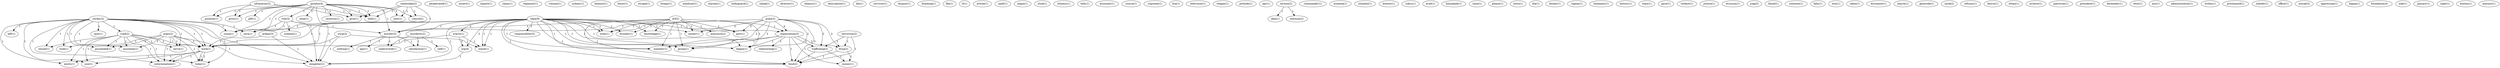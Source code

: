 digraph G {
  ultimatum [ label="ultimatum(2)" ];
  give [ label="give(1)" ];
  gives [ label="gives(1)" ];
  position [ label="position(1)" ];
  title [ label="title(1)" ];
  perpetrated [ label="perpetrated(1)" ];
  assert [ label="assert(1)" ];
  import [ label="import(1)" ];
  gunduz [ label="gunduz(1)" ];
  role [ label="role(3)" ];
  zuma [ label="zuma(1)" ];
  sera [ label="sera(1)" ];
  gift [ label="gift(1)" ];
  shop [ label="shop(1)" ];
  bow [ label="bow(1)" ];
  murder [ label="murder(5)" ];
  consul [ label="consul(2)" ];
  slaughter [ label="slaughter(2)" ];
  receives [ label="receives(1)" ];
  claim [ label="claim(1)" ];
  arf [ label="arf(2)" ];
  massacre [ label="massacre(2)" ];
  founder [ label="founder(1)" ];
  knowledge [ label="knowledge(1)" ];
  part [ label="part(1)" ];
  career [ label="career(1)" ];
  organization [ label="organization(3)" ];
  member [ label="member(1)" ];
  stole [ label="stole(1)" ];
  group [ label="group(1)" ];
  began [ label="began(1)" ];
  fund [ label="fund(2)" ];
  regiment [ label="regiment(1)" ];
  volume [ label="volume(1)" ];
  sydney [ label="sydney(1)" ];
  leninist [ label="leninist(1)" ];
  boost [ label="boost(1)" ];
  escape [ label="escape(1)" ];
  brings [ label="brings(1)" ];
  manhunt [ label="manhunt(1)" ];
  scheme [ label="scheme(1)" ];
  marine [ label="marine(1)" ];
  bodyguard [ label="bodyguard(1)" ];
  sahak [ label="sahak(1)" ];
  serdar [ label="serdar(2)" ];
  road [ label="road(2)" ];
  work [ label="work(1)" ];
  exists [ label="exists(1)" ];
  left [ label="left(1)" ];
  closed [ label="closed(1)" ];
  spot [ label="spot(1)" ];
  soul [ label="soul(1)" ];
  took [ label="took(1)" ];
  work [ label="work(1)" ];
  proceeded [ label="proceeded(1)" ];
  today [ label="today(1)" ];
  mountain [ label="mountain(1)" ];
  serve [ label="serve(1)" ];
  extermination [ label="extermination(1)" ];
  cambridge [ label="cambridge(2)" ];
  director [ label="director(1)" ];
  ohanus [ label="ohanus(1)" ];
  description [ label="description(1)" ];
  die [ label="die(1)" ];
  survives [ label="survives(1)" ];
  disgust [ label="disgust(1)" ];
  sdpa [ label="sdpa(1)" ];
  urartu [ label="urartu(1)" ];
  responsibility [ label="responsibility(2)" ];
  org [ label="org(4)" ];
  stand [ label="stand(1)" ];
  bombing [ label="bombing(1)" ];
  murderer [ label="murderer(2)" ];
  self [ label="self(1)" ];
  underworld [ label="underworld(1)" ];
  satisfaction [ label="satisfaction(1)" ];
  file [ label="file(1)" ];
  tl [ label="tl(1)" ];
  article [ label="article(1)" ];
  spell [ label="spell(1)" ];
  engin [ label="engin(1)" ];
  stick [ label="stick(1)" ];
  witness [ label="witness(1)" ];
  tells [ label="tells(1)" ];
  assistant [ label="assistant(1)" ];
  source [ label="source(1)" ];
  supreme [ label="supreme(1)" ];
  lira [ label="lira(1)" ];
  television [ label="television(1)" ];
  uucp [ label="uucp(3)" ];
  reagan [ label="reagan(1)" ];
  prelude [ label="prelude(1)" ];
  apr [ label="apr(1)" ];
  section [ label="section(2)" ];
  idea [ label="idea(1)" ];
  mention [ label="mention(2)" ];
  commander [ label="commander(1)" ];
  armenia [ label="armenia(1)" ];
  terrorism [ label="terrorism(2)" ];
  trafficking [ label="trafficking(2)" ];
  drug [ label="drug(2)" ];
  istanbul [ label="istanbul(1)" ];
  drawer [ label="drawer(1)" ];
  asala [ label="asala(3)" ];
  sukru [ label="sukru(1)" ];
  avail [ label="avail(1)" ];
  hasankale [ label="hasankale(1)" ];
  raise [ label="raise(1)" ];
  please [ label="please(1)" ];
  town [ label="town(1)" ];
  hla [ label="hla(1)" ];
  benler [ label="benler(1)" ];
  vagina [ label="vagina(1)" ];
  humanity [ label="humanity(1)" ];
  argic [ label="argic(2)" ];
  history [ label="history(1)" ];
  stain [ label="stain(1)" ];
  ego [ label="ego(1)" ];
  nothing [ label="nothing(1)" ];
  gave [ label="gave(1)" ];
  turkiye [ label="turkiye(1)" ];
  justice [ label="justice(1)" ];
  erzurum [ label="erzurum(1)" ];
  arikan [ label="arikan(3)" ];
  jcag [ label="jcag(2)" ];
  blood [ label="blood(1)" ];
  continue [ label="continue(1)" ];
  falls [ label="falls(1)" ];
  won [ label="won(1)" ];
  cabin [ label="cabin(1)" ];
  document [ label="document(1)" ];
  gunduz [ label="gunduz(4)" ];
  money [ label="money(1)" ];
  relationship [ label="relationship(1)" ];
  sdpa [ label="sdpa(9)" ];
  march [ label="march(1)" ];
  genocide [ label="genocide(1)" ];
  sarik [ label="sarik(2)" ];
  refuses [ label="refuses(1)" ];
  beirut [ label="beirut(1)" ];
  orhan [ label="orhan(1)" ];
  archive [ label="archive(1)" ];
  spectrum [ label="spectrum(1)" ];
  president [ label="president(1)" ];
  december [ label="december(1)" ];
  west [ label="west(1)" ];
  eye [ label="eye(1)" ];
  administration [ label="administration(1)" ];
  writes [ label="writes(1)" ];
  proclaimed [ label="proclaimed(1)" ];
  nobody [ label="nobody(1)" ];
  office [ label="office(1)" ];
  ariyak [ label="ariyak(3)" ];
  appressian [ label="appressian(1)" ];
  hagop [ label="hagop(1)" ];
  foundation [ label="foundation(4)" ];
  side [ label="side(1)" ];
  january [ label="january(1)" ];
  sight [ label="sight(1)" ];
  boston [ label="boston(1)" ];
  marxist [ label="marxist(1)" ];
  ultimatum -> give [ label="1" ];
  ultimatum -> gives [ label="1" ];
  ultimatum -> position [ label="1" ];
  ultimatum -> title [ label="1" ];
  gunduz -> role [ label="1" ];
  gunduz -> zuma [ label="1" ];
  gunduz -> sera [ label="1" ];
  gunduz -> gift [ label="1" ];
  gunduz -> shop [ label="1" ];
  gunduz -> bow [ label="1" ];
  gunduz -> give [ label="1" ];
  gunduz -> murder [ label="1" ];
  gunduz -> gives [ label="1" ];
  gunduz -> consul [ label="1" ];
  gunduz -> slaughter [ label="1" ];
  gunduz -> receives [ label="1" ];
  gunduz -> position [ label="1" ];
  gunduz -> title [ label="1" ];
  arf -> massacre [ label="1" ];
  arf -> founder [ label="1" ];
  arf -> knowledge [ label="1" ];
  arf -> murder [ label="1" ];
  arf -> part [ label="1" ];
  arf -> career [ label="1" ];
  arf -> organization [ label="1" ];
  arf -> member [ label="1" ];
  arf -> stole [ label="1" ];
  arf -> group [ label="1" ];
  arf -> began [ label="1" ];
  arf -> fund [ label="1" ];
  role -> scheme [ label="1" ];
  role -> zuma [ label="1" ];
  role -> sera [ label="1" ];
  role -> murder [ label="1" ];
  role -> slaughter [ label="1" ];
  serdar -> road [ label="1" ];
  serdar -> work [ label="1" ];
  serdar -> zuma [ label="1" ];
  serdar -> exists [ label="1" ];
  serdar -> sera [ label="1" ];
  serdar -> left [ label="1" ];
  serdar -> closed [ label="1" ];
  serdar -> spot [ label="1" ];
  serdar -> soul [ label="1" ];
  serdar -> took [ label="1" ];
  serdar -> slaughter [ label="1" ];
  serdar -> work [ label="1" ];
  serdar -> proceeded [ label="1" ];
  serdar -> today [ label="1" ];
  serdar -> mountain [ label="1" ];
  serdar -> serve [ label="1" ];
  serdar -> extermination [ label="1" ];
  cambridge -> bow [ label="1" ];
  cambridge -> give [ label="1" ];
  cambridge -> murder [ label="1" ];
  cambridge -> consul [ label="1" ];
  cambridge -> title [ label="1" ];
  road -> work [ label="1" ];
  road -> exists [ label="1" ];
  road -> closed [ label="1" ];
  road -> soul [ label="1" ];
  road -> work [ label="1" ];
  road -> proceeded [ label="1" ];
  road -> today [ label="1" ];
  road -> mountain [ label="1" ];
  road -> serve [ label="1" ];
  road -> extermination [ label="1" ];
  sdpa -> work [ label="1" ];
  sdpa -> zuma [ label="1" ];
  sdpa -> founder [ label="1" ];
  sdpa -> sera [ label="1" ];
  sdpa -> urartu [ label="2" ];
  sdpa -> knowledge [ label="1" ];
  sdpa -> responsibility [ label="1" ];
  sdpa -> murder [ label="1" ];
  sdpa -> org [ label="2" ];
  sdpa -> part [ label="1" ];
  sdpa -> slaughter [ label="1" ];
  sdpa -> work [ label="1" ];
  sdpa -> career [ label="1" ];
  sdpa -> organization [ label="1" ];
  sdpa -> member [ label="1" ];
  sdpa -> stand [ label="1" ];
  sdpa -> stole [ label="1" ];
  sdpa -> group [ label="1" ];
  sdpa -> began [ label="1" ];
  sdpa -> fund [ label="1" ];
  murderer -> self [ label="1" ];
  murderer -> underworld [ label="1" ];
  murderer -> satisfaction [ label="1" ];
  work -> exists [ label="1" ];
  work -> soul [ label="1" ];
  work -> today [ label="1" ];
  work -> extermination [ label="1" ];
  urartu -> org [ label="2" ];
  urartu -> work [ label="1" ];
  urartu -> stand [ label="1" ];
  uucp -> slaughter [ label="1" ];
  uucp -> work [ label="1" ];
  uucp -> stand [ label="1" ];
  section -> idea [ label="1" ];
  section -> mention [ label="1" ];
  terrorism -> trafficking [ label="1" ];
  terrorism -> drug [ label="1" ];
  terrorism -> fund [ label="1" ];
  asala -> murder [ label="1" ];
  asala -> part [ label="2" ];
  asala -> career [ label="2" ];
  asala -> organization [ label="4" ];
  asala -> member [ label="2" ];
  asala -> trafficking [ label="2" ];
  asala -> stole [ label="1" ];
  asala -> drug [ label="2" ];
  asala -> group [ label="2" ];
  asala -> began [ label="2" ];
  asala -> fund [ label="3" ];
  argic -> took [ label="1" ];
  argic -> slaughter [ label="1" ];
  argic -> work [ label="1" ];
  argic -> proceeded [ label="1" ];
  argic -> today [ label="1" ];
  argic -> mountain [ label="1" ];
  argic -> serve [ label="1" ];
  argic -> extermination [ label="1" ];
  murder -> ego [ label="1" ];
  murder -> nothing [ label="1" ];
  murder -> underworld [ label="1" ];
  murder -> satisfaction [ label="1" ];
  org -> slaughter [ label="1" ];
  arikan -> slaughter [ label="1" ];
  arikan -> work [ label="1" ];
  work -> today [ label="1" ];
  work -> extermination [ label="1" ];
  gunduz -> title [ label="1" ];
  organization -> member [ label="1" ];
  organization -> trafficking [ label="2" ];
  organization -> drug [ label="2" ];
  organization -> group [ label="1" ];
  organization -> money [ label="1" ];
  organization -> began [ label="1" ];
  organization -> fund [ label="1" ];
  organization -> relationship [ label="1" ];
  sdpa -> member [ label="1" ];
  sdpa -> stand [ label="1" ];
  sdpa -> stole [ label="1" ];
  sdpa -> group [ label="1" ];
  sdpa -> began [ label="1" ];
  sdpa -> fund [ label="1" ];
  trafficking -> money [ label="1" ];
  trafficking -> fund [ label="1" ];
  drug -> money [ label="1" ];
  drug -> fund [ label="1" ];
}
